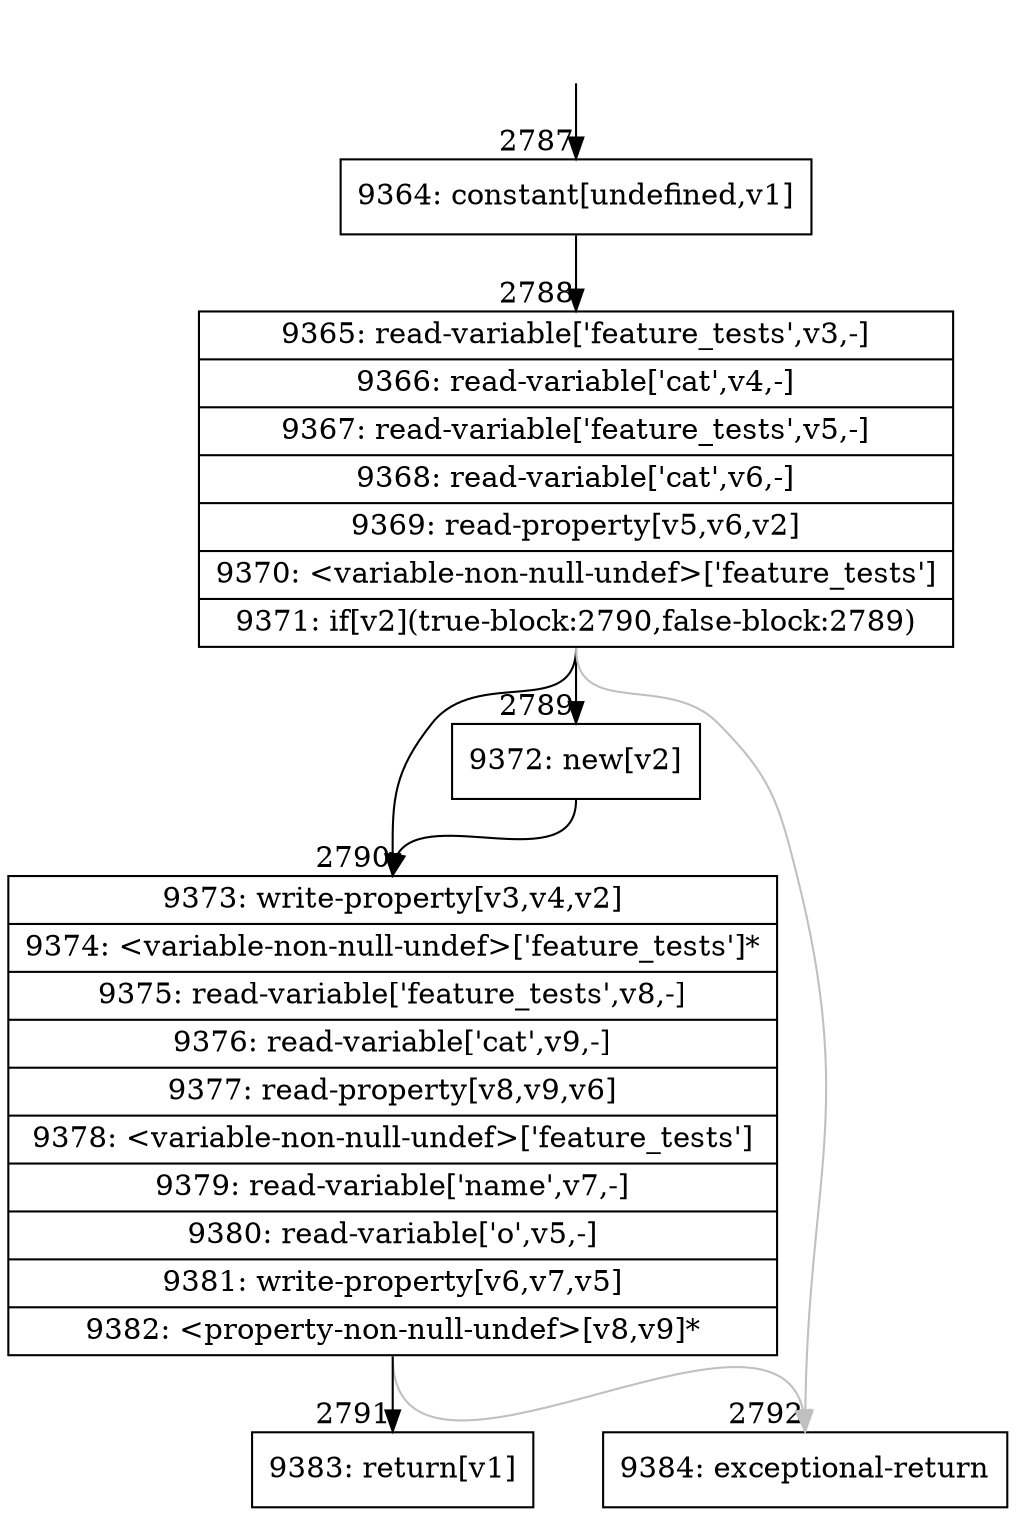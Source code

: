digraph {
rankdir="TD"
BB_entry141[shape=none,label=""];
BB_entry141 -> BB2787 [tailport=s, headport=n, headlabel="    2787"]
BB2787 [shape=record label="{9364: constant[undefined,v1]}" ] 
BB2787 -> BB2788 [tailport=s, headport=n, headlabel="      2788"]
BB2788 [shape=record label="{9365: read-variable['feature_tests',v3,-]|9366: read-variable['cat',v4,-]|9367: read-variable['feature_tests',v5,-]|9368: read-variable['cat',v6,-]|9369: read-property[v5,v6,v2]|9370: \<variable-non-null-undef\>['feature_tests']|9371: if[v2](true-block:2790,false-block:2789)}" ] 
BB2788 -> BB2790 [tailport=s, headport=n, headlabel="      2790"]
BB2788 -> BB2789 [tailport=s, headport=n, headlabel="      2789"]
BB2788 -> BB2792 [tailport=s, headport=n, color=gray, headlabel="      2792"]
BB2789 [shape=record label="{9372: new[v2]}" ] 
BB2789 -> BB2790 [tailport=s, headport=n]
BB2790 [shape=record label="{9373: write-property[v3,v4,v2]|9374: \<variable-non-null-undef\>['feature_tests']*|9375: read-variable['feature_tests',v8,-]|9376: read-variable['cat',v9,-]|9377: read-property[v8,v9,v6]|9378: \<variable-non-null-undef\>['feature_tests']|9379: read-variable['name',v7,-]|9380: read-variable['o',v5,-]|9381: write-property[v6,v7,v5]|9382: \<property-non-null-undef\>[v8,v9]*}" ] 
BB2790 -> BB2791 [tailport=s, headport=n, headlabel="      2791"]
BB2790 -> BB2792 [tailport=s, headport=n, color=gray]
BB2791 [shape=record label="{9383: return[v1]}" ] 
BB2792 [shape=record label="{9384: exceptional-return}" ] 
//#$~ 4882
}
